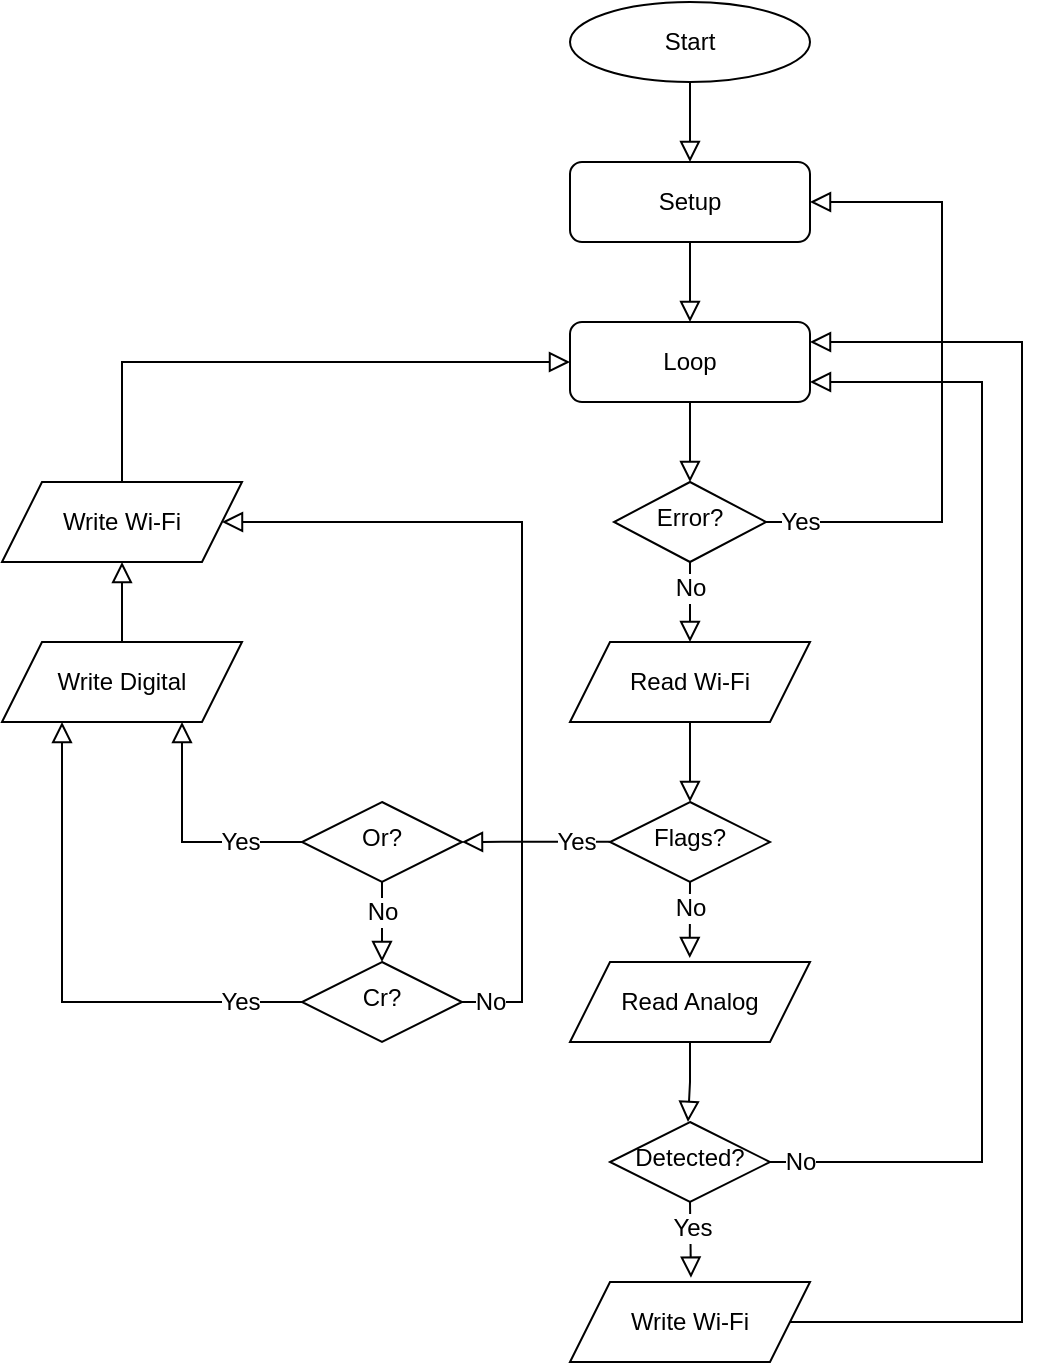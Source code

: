 <mxfile version="24.0.7" type="device">
  <diagram id="C5RBs43oDa-KdzZeNtuy" name="Page-1">
    <mxGraphModel dx="864" dy="1004" grid="1" gridSize="10" guides="1" tooltips="1" connect="1" arrows="1" fold="1" page="1" pageScale="1" pageWidth="827" pageHeight="1169" math="0" shadow="0">
      <root>
        <mxCell id="WIyWlLk6GJQsqaUBKTNV-0" />
        <mxCell id="WIyWlLk6GJQsqaUBKTNV-1" parent="WIyWlLk6GJQsqaUBKTNV-0" />
        <mxCell id="WIyWlLk6GJQsqaUBKTNV-6" value="&lt;div&gt;Flags?&lt;/div&gt;" style="rhombus;whiteSpace=wrap;html=1;shadow=0;fontFamily=Helvetica;fontSize=12;align=center;strokeWidth=1;spacing=6;spacingTop=-4;" parent="WIyWlLk6GJQsqaUBKTNV-1" vertex="1">
          <mxGeometry x="374" y="480" width="80" height="40" as="geometry" />
        </mxCell>
        <mxCell id="WIyWlLk6GJQsqaUBKTNV-9" value="" style="edgeStyle=orthogonalEdgeStyle;rounded=0;html=1;jettySize=auto;orthogonalLoop=1;fontSize=11;endArrow=block;endFill=0;endSize=8;strokeWidth=1;shadow=0;labelBackgroundColor=none;exitX=1;exitY=0.5;exitDx=0;exitDy=0;entryX=1;entryY=0.25;entryDx=0;entryDy=0;" parent="WIyWlLk6GJQsqaUBKTNV-1" target="-j8tGF05GRW3YUuqj2pU-4" edge="1">
          <mxGeometry y="10" relative="1" as="geometry">
            <mxPoint as="offset" />
            <mxPoint x="464" y="740" as="sourcePoint" />
            <mxPoint x="570" y="240" as="targetPoint" />
            <Array as="points">
              <mxPoint x="580" y="740" />
              <mxPoint x="580" y="250" />
            </Array>
          </mxGeometry>
        </mxCell>
        <mxCell id="-j8tGF05GRW3YUuqj2pU-0" value="Start" style="ellipse;whiteSpace=wrap;html=1;" vertex="1" parent="WIyWlLk6GJQsqaUBKTNV-1">
          <mxGeometry x="354" y="80" width="120" height="40" as="geometry" />
        </mxCell>
        <mxCell id="-j8tGF05GRW3YUuqj2pU-2" value="Setup" style="rounded=1;whiteSpace=wrap;html=1;fontSize=12;glass=0;strokeWidth=1;shadow=0;" vertex="1" parent="WIyWlLk6GJQsqaUBKTNV-1">
          <mxGeometry x="354" y="160" width="120" height="40" as="geometry" />
        </mxCell>
        <mxCell id="-j8tGF05GRW3YUuqj2pU-4" value="Loop" style="rounded=1;whiteSpace=wrap;html=1;fontSize=12;glass=0;strokeWidth=1;shadow=0;" vertex="1" parent="WIyWlLk6GJQsqaUBKTNV-1">
          <mxGeometry x="354" y="240" width="120" height="40" as="geometry" />
        </mxCell>
        <mxCell id="-j8tGF05GRW3YUuqj2pU-6" value="Error?" style="rhombus;whiteSpace=wrap;html=1;shadow=0;fontFamily=Helvetica;fontSize=12;align=center;strokeWidth=1;spacing=6;spacingTop=-4;" vertex="1" parent="WIyWlLk6GJQsqaUBKTNV-1">
          <mxGeometry x="376" y="320" width="76" height="40" as="geometry" />
        </mxCell>
        <mxCell id="-j8tGF05GRW3YUuqj2pU-11" value="" style="rounded=0;html=1;jettySize=auto;orthogonalLoop=1;fontSize=11;endArrow=block;endFill=0;endSize=8;strokeWidth=1;shadow=0;labelBackgroundColor=none;edgeStyle=orthogonalEdgeStyle;exitX=0.5;exitY=1;exitDx=0;exitDy=0;entryX=0.5;entryY=0;entryDx=0;entryDy=0;" edge="1" parent="WIyWlLk6GJQsqaUBKTNV-1" source="-j8tGF05GRW3YUuqj2pU-4" target="-j8tGF05GRW3YUuqj2pU-6">
          <mxGeometry y="20" relative="1" as="geometry">
            <mxPoint as="offset" />
            <mxPoint x="390" y="280" as="sourcePoint" />
            <mxPoint x="390" y="320" as="targetPoint" />
          </mxGeometry>
        </mxCell>
        <mxCell id="-j8tGF05GRW3YUuqj2pU-13" value="" style="rounded=0;html=1;jettySize=auto;orthogonalLoop=1;fontSize=11;endArrow=block;endFill=0;endSize=8;strokeWidth=1;shadow=0;labelBackgroundColor=none;edgeStyle=orthogonalEdgeStyle;exitX=0.5;exitY=1;exitDx=0;exitDy=0;entryX=0.5;entryY=0;entryDx=0;entryDy=0;" edge="1" parent="WIyWlLk6GJQsqaUBKTNV-1" source="-j8tGF05GRW3YUuqj2pU-2" target="-j8tGF05GRW3YUuqj2pU-4">
          <mxGeometry y="20" relative="1" as="geometry">
            <mxPoint as="offset" />
            <mxPoint x="413" y="200" as="sourcePoint" />
            <mxPoint x="413" y="240" as="targetPoint" />
          </mxGeometry>
        </mxCell>
        <mxCell id="-j8tGF05GRW3YUuqj2pU-14" value="" style="rounded=0;html=1;jettySize=auto;orthogonalLoop=1;fontSize=11;endArrow=block;endFill=0;endSize=8;strokeWidth=1;shadow=0;labelBackgroundColor=none;edgeStyle=orthogonalEdgeStyle;exitX=0.5;exitY=1;exitDx=0;exitDy=0;entryX=0.5;entryY=0;entryDx=0;entryDy=0;" edge="1" parent="WIyWlLk6GJQsqaUBKTNV-1" source="-j8tGF05GRW3YUuqj2pU-0" target="-j8tGF05GRW3YUuqj2pU-2">
          <mxGeometry y="20" relative="1" as="geometry">
            <mxPoint as="offset" />
            <mxPoint x="414" y="120" as="sourcePoint" />
            <mxPoint x="414" y="160" as="targetPoint" />
          </mxGeometry>
        </mxCell>
        <mxCell id="-j8tGF05GRW3YUuqj2pU-15" value="" style="rounded=0;html=1;jettySize=auto;orthogonalLoop=1;fontSize=11;endArrow=block;endFill=0;endSize=8;strokeWidth=1;shadow=0;labelBackgroundColor=none;edgeStyle=orthogonalEdgeStyle;exitX=0.5;exitY=1;exitDx=0;exitDy=0;entryX=0.5;entryY=0;entryDx=0;entryDy=0;" edge="1" parent="WIyWlLk6GJQsqaUBKTNV-1" source="-j8tGF05GRW3YUuqj2pU-6" target="-j8tGF05GRW3YUuqj2pU-18">
          <mxGeometry y="20" relative="1" as="geometry">
            <mxPoint as="offset" />
            <mxPoint x="413.75" y="360" as="sourcePoint" />
            <mxPoint x="413.75" y="400" as="targetPoint" />
          </mxGeometry>
        </mxCell>
        <mxCell id="-j8tGF05GRW3YUuqj2pU-16" value="No" style="edgeLabel;html=1;align=center;verticalAlign=middle;resizable=0;points=[];fontSize=12;" vertex="1" connectable="0" parent="-j8tGF05GRW3YUuqj2pU-15">
          <mxGeometry x="0.426" y="-1" relative="1" as="geometry">
            <mxPoint x="1" y="-16" as="offset" />
          </mxGeometry>
        </mxCell>
        <mxCell id="-j8tGF05GRW3YUuqj2pU-18" value="Read Wi-Fi" style="shape=parallelogram;perimeter=parallelogramPerimeter;whiteSpace=wrap;html=1;fixedSize=1;" vertex="1" parent="WIyWlLk6GJQsqaUBKTNV-1">
          <mxGeometry x="354" y="400" width="120" height="40" as="geometry" />
        </mxCell>
        <mxCell id="-j8tGF05GRW3YUuqj2pU-23" value="" style="rounded=0;html=1;jettySize=auto;orthogonalLoop=1;fontSize=11;endArrow=block;endFill=0;endSize=8;strokeWidth=1;shadow=0;labelBackgroundColor=none;edgeStyle=orthogonalEdgeStyle;entryX=0.5;entryY=0;entryDx=0;entryDy=0;exitX=0.5;exitY=1;exitDx=0;exitDy=0;" edge="1" parent="WIyWlLk6GJQsqaUBKTNV-1" source="-j8tGF05GRW3YUuqj2pU-18" target="WIyWlLk6GJQsqaUBKTNV-6">
          <mxGeometry y="20" relative="1" as="geometry">
            <mxPoint as="offset" />
            <mxPoint x="413.9" y="440.96" as="sourcePoint" />
            <mxPoint x="414.1" y="480" as="targetPoint" />
            <Array as="points" />
          </mxGeometry>
        </mxCell>
        <mxCell id="-j8tGF05GRW3YUuqj2pU-24" value="" style="rounded=0;html=1;jettySize=auto;orthogonalLoop=1;fontSize=11;endArrow=block;endFill=0;endSize=8;strokeWidth=1;shadow=0;labelBackgroundColor=none;edgeStyle=orthogonalEdgeStyle;exitX=0.5;exitY=1;exitDx=0;exitDy=0;entryX=0.5;entryY=0;entryDx=0;entryDy=0;" edge="1" parent="WIyWlLk6GJQsqaUBKTNV-1" source="WIyWlLk6GJQsqaUBKTNV-6">
          <mxGeometry y="20" relative="1" as="geometry">
            <mxPoint as="offset" />
            <mxPoint x="414.13" y="520" as="sourcePoint" />
            <mxPoint x="413.88" y="558" as="targetPoint" />
          </mxGeometry>
        </mxCell>
        <mxCell id="-j8tGF05GRW3YUuqj2pU-25" value="No" style="edgeLabel;html=1;align=center;verticalAlign=middle;resizable=0;points=[];fontSize=12;" vertex="1" connectable="0" parent="-j8tGF05GRW3YUuqj2pU-24">
          <mxGeometry x="0.426" y="-1" relative="1" as="geometry">
            <mxPoint x="1" y="-14" as="offset" />
          </mxGeometry>
        </mxCell>
        <mxCell id="-j8tGF05GRW3YUuqj2pU-26" value="Read Analog" style="shape=parallelogram;perimeter=parallelogramPerimeter;whiteSpace=wrap;html=1;fixedSize=1;" vertex="1" parent="WIyWlLk6GJQsqaUBKTNV-1">
          <mxGeometry x="354" y="560" width="120" height="40" as="geometry" />
        </mxCell>
        <mxCell id="-j8tGF05GRW3YUuqj2pU-27" value="Detected?" style="rhombus;whiteSpace=wrap;html=1;shadow=0;fontFamily=Helvetica;fontSize=12;align=center;strokeWidth=1;spacing=6;spacingTop=-4;" vertex="1" parent="WIyWlLk6GJQsqaUBKTNV-1">
          <mxGeometry x="374" y="640" width="80" height="40" as="geometry" />
        </mxCell>
        <mxCell id="-j8tGF05GRW3YUuqj2pU-28" value="" style="rounded=0;html=1;jettySize=auto;orthogonalLoop=1;fontSize=11;endArrow=block;endFill=0;endSize=8;strokeWidth=1;shadow=0;labelBackgroundColor=none;edgeStyle=orthogonalEdgeStyle;entryX=0.5;entryY=0;entryDx=0;entryDy=0;exitX=0.5;exitY=1;exitDx=0;exitDy=0;" edge="1" parent="WIyWlLk6GJQsqaUBKTNV-1" source="-j8tGF05GRW3YUuqj2pU-26">
          <mxGeometry y="20" relative="1" as="geometry">
            <mxPoint as="offset" />
            <mxPoint x="413" y="600" as="sourcePoint" />
            <mxPoint x="413" y="640" as="targetPoint" />
            <Array as="points" />
          </mxGeometry>
        </mxCell>
        <mxCell id="-j8tGF05GRW3YUuqj2pU-30" value="" style="rounded=0;html=1;jettySize=auto;orthogonalLoop=1;fontSize=11;endArrow=block;endFill=0;endSize=8;strokeWidth=1;shadow=0;labelBackgroundColor=none;edgeStyle=orthogonalEdgeStyle;exitX=0.5;exitY=1;exitDx=0;exitDy=0;entryX=0.504;entryY=-0.054;entryDx=0;entryDy=0;entryPerimeter=0;" edge="1" parent="WIyWlLk6GJQsqaUBKTNV-1" source="-j8tGF05GRW3YUuqj2pU-27" target="-j8tGF05GRW3YUuqj2pU-33">
          <mxGeometry y="20" relative="1" as="geometry">
            <mxPoint as="offset" />
            <mxPoint x="413.96" y="680" as="sourcePoint" />
            <mxPoint x="413.84" y="718" as="targetPoint" />
          </mxGeometry>
        </mxCell>
        <mxCell id="-j8tGF05GRW3YUuqj2pU-31" value="Yes" style="edgeLabel;html=1;align=center;verticalAlign=middle;resizable=0;points=[];fontSize=12;" vertex="1" connectable="0" parent="-j8tGF05GRW3YUuqj2pU-30">
          <mxGeometry x="0.426" y="-1" relative="1" as="geometry">
            <mxPoint x="1" y="-14" as="offset" />
          </mxGeometry>
        </mxCell>
        <mxCell id="-j8tGF05GRW3YUuqj2pU-33" value="Write Wi-Fi" style="shape=parallelogram;perimeter=parallelogramPerimeter;whiteSpace=wrap;html=1;fixedSize=1;" vertex="1" parent="WIyWlLk6GJQsqaUBKTNV-1">
          <mxGeometry x="354" y="720" width="120" height="40" as="geometry" />
        </mxCell>
        <mxCell id="-j8tGF05GRW3YUuqj2pU-34" value="" style="edgeStyle=orthogonalEdgeStyle;rounded=0;html=1;jettySize=auto;orthogonalLoop=1;fontSize=11;endArrow=block;endFill=0;endSize=8;strokeWidth=1;shadow=0;labelBackgroundColor=none;exitX=1;exitY=0.5;exitDx=0;exitDy=0;entryX=1;entryY=0.75;entryDx=0;entryDy=0;" edge="1" parent="WIyWlLk6GJQsqaUBKTNV-1" source="-j8tGF05GRW3YUuqj2pU-27" target="-j8tGF05GRW3YUuqj2pU-4">
          <mxGeometry y="10" relative="1" as="geometry">
            <mxPoint as="offset" />
            <mxPoint x="553" y="660" as="sourcePoint" />
            <mxPoint x="520" y="250" as="targetPoint" />
            <Array as="points">
              <mxPoint x="560" y="660" />
              <mxPoint x="560" y="270" />
            </Array>
          </mxGeometry>
        </mxCell>
        <mxCell id="-j8tGF05GRW3YUuqj2pU-37" value="No" style="edgeLabel;html=1;align=center;verticalAlign=middle;resizable=0;points=[];fontSize=12;" vertex="1" connectable="0" parent="-j8tGF05GRW3YUuqj2pU-34">
          <mxGeometry x="-0.951" relative="1" as="geometry">
            <mxPoint as="offset" />
          </mxGeometry>
        </mxCell>
        <mxCell id="-j8tGF05GRW3YUuqj2pU-38" value="" style="edgeStyle=orthogonalEdgeStyle;rounded=0;html=1;jettySize=auto;orthogonalLoop=1;fontSize=11;endArrow=block;endFill=0;endSize=8;strokeWidth=1;shadow=0;labelBackgroundColor=none;exitX=1;exitY=0.5;exitDx=0;exitDy=0;entryX=1;entryY=0.5;entryDx=0;entryDy=0;" edge="1" parent="WIyWlLk6GJQsqaUBKTNV-1" source="-j8tGF05GRW3YUuqj2pU-6" target="-j8tGF05GRW3YUuqj2pU-2">
          <mxGeometry y="10" relative="1" as="geometry">
            <mxPoint as="offset" />
            <mxPoint x="464" y="670" as="sourcePoint" />
            <mxPoint x="484" y="280" as="targetPoint" />
            <Array as="points">
              <mxPoint x="540" y="340" />
              <mxPoint x="540" y="180" />
            </Array>
          </mxGeometry>
        </mxCell>
        <mxCell id="-j8tGF05GRW3YUuqj2pU-39" value="Yes" style="edgeLabel;html=1;align=center;verticalAlign=middle;resizable=0;points=[];fontSize=12;" vertex="1" connectable="0" parent="-j8tGF05GRW3YUuqj2pU-38">
          <mxGeometry x="-0.951" relative="1" as="geometry">
            <mxPoint x="9" as="offset" />
          </mxGeometry>
        </mxCell>
        <mxCell id="-j8tGF05GRW3YUuqj2pU-43" value="Or?" style="rhombus;whiteSpace=wrap;html=1;shadow=0;fontFamily=Helvetica;fontSize=12;align=center;strokeWidth=1;spacing=6;spacingTop=-4;" vertex="1" parent="WIyWlLk6GJQsqaUBKTNV-1">
          <mxGeometry x="220" y="480" width="80" height="40" as="geometry" />
        </mxCell>
        <mxCell id="-j8tGF05GRW3YUuqj2pU-46" value="" style="edgeStyle=orthogonalEdgeStyle;rounded=0;html=1;jettySize=auto;orthogonalLoop=1;fontSize=11;endArrow=block;endFill=0;endSize=8;strokeWidth=1;shadow=0;labelBackgroundColor=none;exitX=0;exitY=0.5;exitDx=0;exitDy=0;entryX=1;entryY=0.5;entryDx=0;entryDy=0;" edge="1" parent="WIyWlLk6GJQsqaUBKTNV-1" target="-j8tGF05GRW3YUuqj2pU-43">
          <mxGeometry y="10" relative="1" as="geometry">
            <mxPoint as="offset" />
            <mxPoint x="374" y="499.89" as="sourcePoint" />
            <mxPoint x="240" y="500" as="targetPoint" />
            <Array as="points">
              <mxPoint x="320" y="500" />
              <mxPoint x="320" y="500" />
            </Array>
          </mxGeometry>
        </mxCell>
        <mxCell id="-j8tGF05GRW3YUuqj2pU-47" value="Yes" style="edgeLabel;html=1;align=center;verticalAlign=middle;resizable=0;points=[];fontSize=12;" vertex="1" connectable="0" parent="-j8tGF05GRW3YUuqj2pU-46">
          <mxGeometry x="-0.951" relative="1" as="geometry">
            <mxPoint x="-15" as="offset" />
          </mxGeometry>
        </mxCell>
        <mxCell id="-j8tGF05GRW3YUuqj2pU-50" value="" style="rounded=0;html=1;jettySize=auto;orthogonalLoop=1;fontSize=11;endArrow=block;endFill=0;endSize=8;strokeWidth=1;shadow=0;labelBackgroundColor=none;edgeStyle=orthogonalEdgeStyle;exitX=0.5;exitY=1;exitDx=0;exitDy=0;entryX=0.5;entryY=0;entryDx=0;entryDy=0;" edge="1" parent="WIyWlLk6GJQsqaUBKTNV-1" source="-j8tGF05GRW3YUuqj2pU-43" target="-j8tGF05GRW3YUuqj2pU-53">
          <mxGeometry y="20" relative="1" as="geometry">
            <mxPoint as="offset" />
            <mxPoint x="239.94" y="522" as="sourcePoint" />
            <mxPoint x="239.82" y="560" as="targetPoint" />
          </mxGeometry>
        </mxCell>
        <mxCell id="-j8tGF05GRW3YUuqj2pU-51" value="No" style="edgeLabel;html=1;align=center;verticalAlign=middle;resizable=0;points=[];fontSize=12;" vertex="1" connectable="0" parent="-j8tGF05GRW3YUuqj2pU-50">
          <mxGeometry x="0.426" y="-1" relative="1" as="geometry">
            <mxPoint x="1" y="-14" as="offset" />
          </mxGeometry>
        </mxCell>
        <mxCell id="-j8tGF05GRW3YUuqj2pU-53" value="Cr?" style="rhombus;whiteSpace=wrap;html=1;shadow=0;fontFamily=Helvetica;fontSize=12;align=center;strokeWidth=1;spacing=6;spacingTop=-4;" vertex="1" parent="WIyWlLk6GJQsqaUBKTNV-1">
          <mxGeometry x="220" y="560" width="80" height="40" as="geometry" />
        </mxCell>
        <mxCell id="-j8tGF05GRW3YUuqj2pU-55" value="" style="rounded=0;html=1;jettySize=auto;orthogonalLoop=1;fontSize=11;endArrow=block;endFill=0;endSize=8;strokeWidth=1;shadow=0;labelBackgroundColor=none;edgeStyle=orthogonalEdgeStyle;exitX=1;exitY=0.5;exitDx=0;exitDy=0;entryX=1;entryY=0.5;entryDx=0;entryDy=0;" edge="1" parent="WIyWlLk6GJQsqaUBKTNV-1" source="-j8tGF05GRW3YUuqj2pU-53" target="-j8tGF05GRW3YUuqj2pU-70">
          <mxGeometry y="20" relative="1" as="geometry">
            <mxPoint as="offset" />
            <mxPoint x="239.75" y="600" as="sourcePoint" />
            <mxPoint x="290" y="340" as="targetPoint" />
            <Array as="points">
              <mxPoint x="330" y="580" />
              <mxPoint x="330" y="340" />
            </Array>
          </mxGeometry>
        </mxCell>
        <mxCell id="-j8tGF05GRW3YUuqj2pU-56" value="No" style="edgeLabel;html=1;align=center;verticalAlign=middle;resizable=0;points=[];fontSize=12;" vertex="1" connectable="0" parent="-j8tGF05GRW3YUuqj2pU-55">
          <mxGeometry x="0.426" y="-1" relative="1" as="geometry">
            <mxPoint x="13" y="241" as="offset" />
          </mxGeometry>
        </mxCell>
        <mxCell id="-j8tGF05GRW3YUuqj2pU-60" value="" style="edgeStyle=orthogonalEdgeStyle;rounded=0;html=1;jettySize=auto;orthogonalLoop=1;fontSize=11;endArrow=block;endFill=0;endSize=8;strokeWidth=1;shadow=0;labelBackgroundColor=none;exitX=0;exitY=0.5;exitDx=0;exitDy=0;entryX=0.75;entryY=1;entryDx=0;entryDy=0;" edge="1" parent="WIyWlLk6GJQsqaUBKTNV-1" source="-j8tGF05GRW3YUuqj2pU-43" target="-j8tGF05GRW3YUuqj2pU-63">
          <mxGeometry y="10" relative="1" as="geometry">
            <mxPoint as="offset" />
            <mxPoint x="214" y="499.7" as="sourcePoint" />
            <mxPoint x="160" y="500" as="targetPoint" />
            <Array as="points" />
          </mxGeometry>
        </mxCell>
        <mxCell id="-j8tGF05GRW3YUuqj2pU-66" value="Yes" style="edgeLabel;html=1;align=center;verticalAlign=middle;resizable=0;points=[];fontSize=12;" vertex="1" connectable="0" parent="-j8tGF05GRW3YUuqj2pU-60">
          <mxGeometry x="-0.314" y="3" relative="1" as="geometry">
            <mxPoint x="10" y="-3" as="offset" />
          </mxGeometry>
        </mxCell>
        <mxCell id="-j8tGF05GRW3YUuqj2pU-63" value="Write Digital" style="shape=parallelogram;perimeter=parallelogramPerimeter;whiteSpace=wrap;html=1;fixedSize=1;" vertex="1" parent="WIyWlLk6GJQsqaUBKTNV-1">
          <mxGeometry x="70" y="400" width="120" height="40" as="geometry" />
        </mxCell>
        <mxCell id="-j8tGF05GRW3YUuqj2pU-65" value="" style="edgeStyle=orthogonalEdgeStyle;rounded=0;html=1;jettySize=auto;orthogonalLoop=1;fontSize=11;endArrow=block;endFill=0;endSize=8;strokeWidth=1;shadow=0;labelBackgroundColor=none;exitX=0;exitY=0.5;exitDx=0;exitDy=0;entryX=0.25;entryY=1;entryDx=0;entryDy=0;" edge="1" parent="WIyWlLk6GJQsqaUBKTNV-1" source="-j8tGF05GRW3YUuqj2pU-53" target="-j8tGF05GRW3YUuqj2pU-63">
          <mxGeometry y="10" relative="1" as="geometry">
            <mxPoint as="offset" />
            <mxPoint x="220" y="579.63" as="sourcePoint" />
            <mxPoint x="150" y="579.63" as="targetPoint" />
            <Array as="points">
              <mxPoint x="100" y="580" />
            </Array>
          </mxGeometry>
        </mxCell>
        <mxCell id="-j8tGF05GRW3YUuqj2pU-67" value="Yes" style="edgeLabel;html=1;align=center;verticalAlign=middle;resizable=0;points=[];fontSize=12;" vertex="1" connectable="0" parent="-j8tGF05GRW3YUuqj2pU-65">
          <mxGeometry x="-0.586" y="-1" relative="1" as="geometry">
            <mxPoint x="23" y="1" as="offset" />
          </mxGeometry>
        </mxCell>
        <mxCell id="-j8tGF05GRW3YUuqj2pU-68" value="" style="edgeStyle=orthogonalEdgeStyle;rounded=0;html=1;jettySize=auto;orthogonalLoop=1;fontSize=11;endArrow=block;endFill=0;endSize=8;strokeWidth=1;shadow=0;labelBackgroundColor=none;exitX=0.5;exitY=0;exitDx=0;exitDy=0;entryX=0.5;entryY=1;entryDx=0;entryDy=0;" edge="1" parent="WIyWlLk6GJQsqaUBKTNV-1" source="-j8tGF05GRW3YUuqj2pU-63" target="-j8tGF05GRW3YUuqj2pU-70">
          <mxGeometry y="10" relative="1" as="geometry">
            <mxPoint as="offset" />
            <mxPoint x="180" y="380" as="sourcePoint" />
            <mxPoint x="130" y="360" as="targetPoint" />
            <Array as="points" />
          </mxGeometry>
        </mxCell>
        <mxCell id="-j8tGF05GRW3YUuqj2pU-70" value="Write Wi-Fi" style="shape=parallelogram;perimeter=parallelogramPerimeter;whiteSpace=wrap;html=1;fixedSize=1;" vertex="1" parent="WIyWlLk6GJQsqaUBKTNV-1">
          <mxGeometry x="70" y="320" width="120" height="40" as="geometry" />
        </mxCell>
        <mxCell id="-j8tGF05GRW3YUuqj2pU-71" value="" style="edgeStyle=orthogonalEdgeStyle;rounded=0;html=1;jettySize=auto;orthogonalLoop=1;fontSize=11;endArrow=block;endFill=0;endSize=8;strokeWidth=1;shadow=0;labelBackgroundColor=none;exitX=0.5;exitY=0;exitDx=0;exitDy=0;entryX=0;entryY=0.5;entryDx=0;entryDy=0;" edge="1" parent="WIyWlLk6GJQsqaUBKTNV-1" source="-j8tGF05GRW3YUuqj2pU-70" target="-j8tGF05GRW3YUuqj2pU-4">
          <mxGeometry y="10" relative="1" as="geometry">
            <mxPoint as="offset" />
            <mxPoint x="129.72" y="320" as="sourcePoint" />
            <mxPoint x="130" y="260" as="targetPoint" />
            <Array as="points">
              <mxPoint x="130" y="260" />
            </Array>
          </mxGeometry>
        </mxCell>
      </root>
    </mxGraphModel>
  </diagram>
</mxfile>
